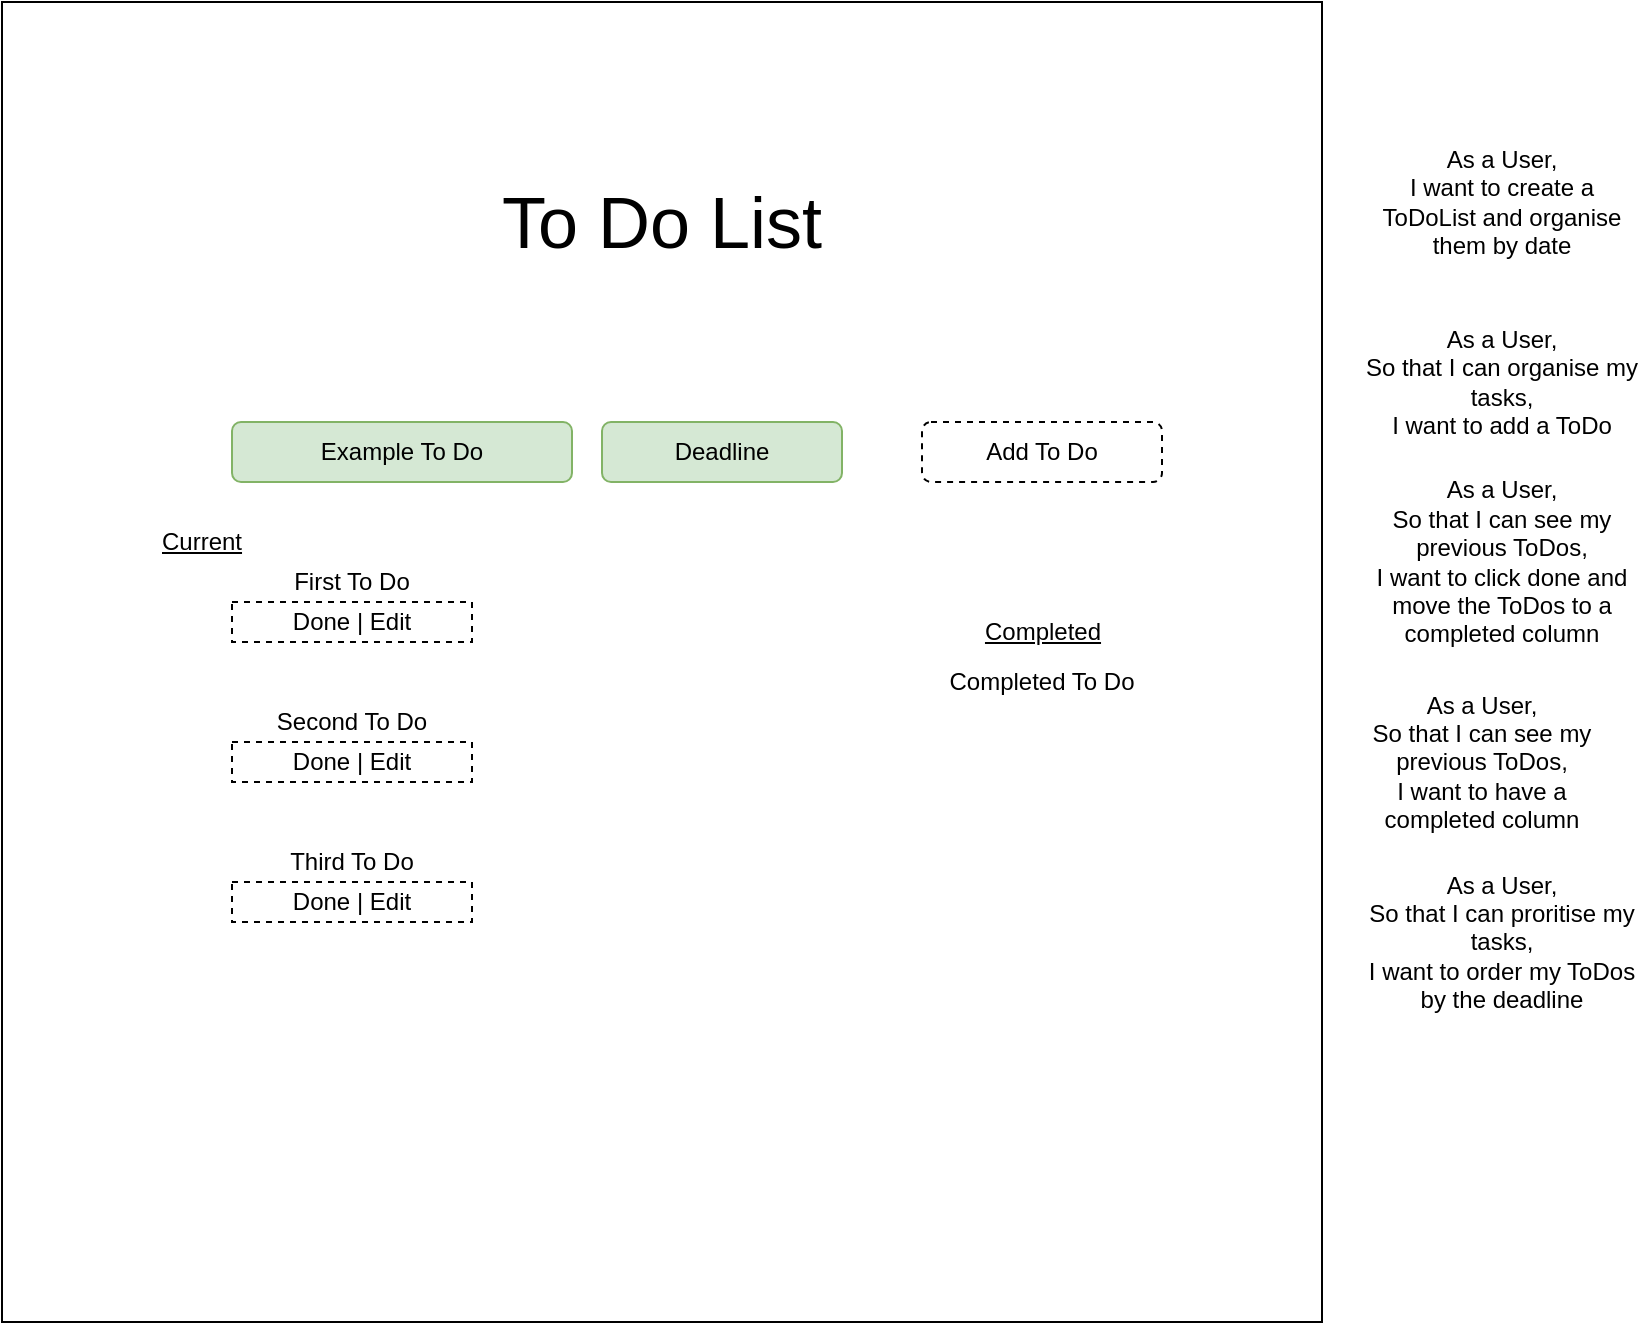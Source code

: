 <mxfile version="14.9.2" type="device"><diagram id="eOt0KhnWxOLTnG09bEle" name="Page-1"><mxGraphModel dx="1765" dy="2050" grid="1" gridSize="10" guides="1" tooltips="1" connect="1" arrows="1" fold="1" page="1" pageScale="1" pageWidth="827" pageHeight="1169" math="0" shadow="0"><root><mxCell id="0"/><mxCell id="1" parent="0"/><mxCell id="ie7nVCoScHc-sALy4UtQ-1" value="" style="whiteSpace=wrap;html=1;aspect=fixed;" vertex="1" parent="1"><mxGeometry x="-380" y="-170" width="660" height="660" as="geometry"/></mxCell><mxCell id="ie7nVCoScHc-sALy4UtQ-2" value="&lt;font style=&quot;font-size: 36px&quot;&gt;To Do List&lt;/font&gt;" style="text;html=1;strokeColor=none;fillColor=none;align=center;verticalAlign=middle;whiteSpace=wrap;rounded=0;" vertex="1" parent="1"><mxGeometry x="-275" y="-120" width="450" height="120" as="geometry"/></mxCell><mxCell id="ie7nVCoScHc-sALy4UtQ-4" value="Example To Do" style="rounded=1;whiteSpace=wrap;html=1;fillColor=#d5e8d4;strokeColor=#82b366;" vertex="1" parent="1"><mxGeometry x="-265" y="40" width="170" height="30" as="geometry"/></mxCell><mxCell id="ie7nVCoScHc-sALy4UtQ-7" value="First To Do" style="text;html=1;strokeColor=none;fillColor=none;align=center;verticalAlign=middle;whiteSpace=wrap;rounded=0;" vertex="1" parent="1"><mxGeometry x="-300" y="110" width="190" height="20" as="geometry"/></mxCell><mxCell id="ie7nVCoScHc-sALy4UtQ-11" value="Second To Do" style="text;html=1;strokeColor=none;fillColor=none;align=center;verticalAlign=middle;whiteSpace=wrap;rounded=0;" vertex="1" parent="1"><mxGeometry x="-300" y="180" width="190" height="20" as="geometry"/></mxCell><mxCell id="ie7nVCoScHc-sALy4UtQ-12" value="Third To Do" style="text;html=1;strokeColor=none;fillColor=none;align=center;verticalAlign=middle;whiteSpace=wrap;rounded=0;" vertex="1" parent="1"><mxGeometry x="-300" y="250" width="190" height="20" as="geometry"/></mxCell><mxCell id="ie7nVCoScHc-sALy4UtQ-13" value="Done | Edit " style="rounded=0;whiteSpace=wrap;html=1;dashed=1;" vertex="1" parent="1"><mxGeometry x="-265" y="130" width="120" height="20" as="geometry"/></mxCell><mxCell id="ie7nVCoScHc-sALy4UtQ-14" value="Done | Edit " style="rounded=0;whiteSpace=wrap;html=1;dashed=1;" vertex="1" parent="1"><mxGeometry x="-265" y="200" width="120" height="20" as="geometry"/></mxCell><mxCell id="ie7nVCoScHc-sALy4UtQ-15" value="Done | Edit " style="rounded=0;whiteSpace=wrap;html=1;dashed=1;" vertex="1" parent="1"><mxGeometry x="-265" y="270" width="120" height="20" as="geometry"/></mxCell><mxCell id="ie7nVCoScHc-sALy4UtQ-18" value="Deadline" style="rounded=1;whiteSpace=wrap;html=1;fillColor=#d5e8d4;strokeColor=#82b366;" vertex="1" parent="1"><mxGeometry x="-80" y="40" width="120" height="30" as="geometry"/></mxCell><mxCell id="ie7nVCoScHc-sALy4UtQ-19" value="Add To Do" style="rounded=1;whiteSpace=wrap;html=1;dashed=1;" vertex="1" parent="1"><mxGeometry x="80" y="40" width="120" height="30" as="geometry"/></mxCell><mxCell id="ie7nVCoScHc-sALy4UtQ-20" value="&lt;div&gt;As a User, &lt;br&gt;&lt;/div&gt;&lt;div&gt;I want to create a ToDoList and organise them by date&lt;br&gt;&lt;/div&gt;" style="text;html=1;strokeColor=none;fillColor=none;align=center;verticalAlign=middle;whiteSpace=wrap;rounded=0;dashed=1;" vertex="1" parent="1"><mxGeometry x="300" y="-100" width="140" height="60" as="geometry"/></mxCell><mxCell id="ie7nVCoScHc-sALy4UtQ-21" value="&lt;div&gt;As a User,&lt;/div&gt;&lt;div&gt;So that I can organise my tasks,&lt;/div&gt;&lt;div&gt;I want to add a ToDo&lt;br&gt;&lt;/div&gt;" style="text;html=1;strokeColor=none;fillColor=none;align=center;verticalAlign=middle;whiteSpace=wrap;rounded=0;dashed=1;" vertex="1" parent="1"><mxGeometry x="300" y="-10" width="140" height="60" as="geometry"/></mxCell><mxCell id="ie7nVCoScHc-sALy4UtQ-22" value="&lt;div&gt;As a User,&lt;/div&gt;&lt;div&gt;So that I can proritise my tasks,&lt;/div&gt;&lt;div&gt;I want to order my ToDos by the deadline&lt;br&gt;&lt;/div&gt;" style="text;html=1;strokeColor=none;fillColor=none;align=center;verticalAlign=middle;whiteSpace=wrap;rounded=0;dashed=1;" vertex="1" parent="1"><mxGeometry x="300" y="270" width="140" height="60" as="geometry"/></mxCell><mxCell id="ie7nVCoScHc-sALy4UtQ-23" value="&lt;div&gt;As a User,&lt;/div&gt;&lt;div&gt;So that I can see my previous ToDos,&lt;/div&gt;&lt;div&gt;I want to have a completed column&lt;br&gt;&lt;/div&gt;" style="text;html=1;strokeColor=none;fillColor=none;align=center;verticalAlign=middle;whiteSpace=wrap;rounded=0;dashed=1;" vertex="1" parent="1"><mxGeometry x="290" y="180" width="140" height="60" as="geometry"/></mxCell><mxCell id="ie7nVCoScHc-sALy4UtQ-24" value="&lt;u&gt;Completed&lt;/u&gt;" style="text;html=1;strokeColor=none;fillColor=none;align=center;verticalAlign=middle;whiteSpace=wrap;rounded=0;dashed=1;" vertex="1" parent="1"><mxGeometry x="64.5" y="110" width="151" height="70" as="geometry"/></mxCell><mxCell id="ie7nVCoScHc-sALy4UtQ-25" value="Completed To Do" style="text;html=1;strokeColor=none;fillColor=none;align=center;verticalAlign=middle;whiteSpace=wrap;rounded=0;" vertex="1" parent="1"><mxGeometry x="45" y="160" width="190" height="20" as="geometry"/></mxCell><mxCell id="ie7nVCoScHc-sALy4UtQ-26" value="&lt;u&gt;Current&lt;/u&gt;" style="text;html=1;strokeColor=none;fillColor=none;align=center;verticalAlign=middle;whiteSpace=wrap;rounded=0;dashed=1;" vertex="1" parent="1"><mxGeometry x="-300" y="90" width="40" height="20" as="geometry"/></mxCell><mxCell id="ie7nVCoScHc-sALy4UtQ-27" value="&lt;div&gt;As a User,&lt;/div&gt;&lt;div&gt;So that I can see my previous ToDos,&lt;/div&gt;&lt;div&gt;I want to click done and move the ToDos to a completed column&lt;br&gt;&lt;/div&gt;" style="text;html=1;strokeColor=none;fillColor=none;align=center;verticalAlign=middle;whiteSpace=wrap;rounded=0;dashed=1;" vertex="1" parent="1"><mxGeometry x="300" y="80" width="140" height="60" as="geometry"/></mxCell></root></mxGraphModel></diagram></mxfile>